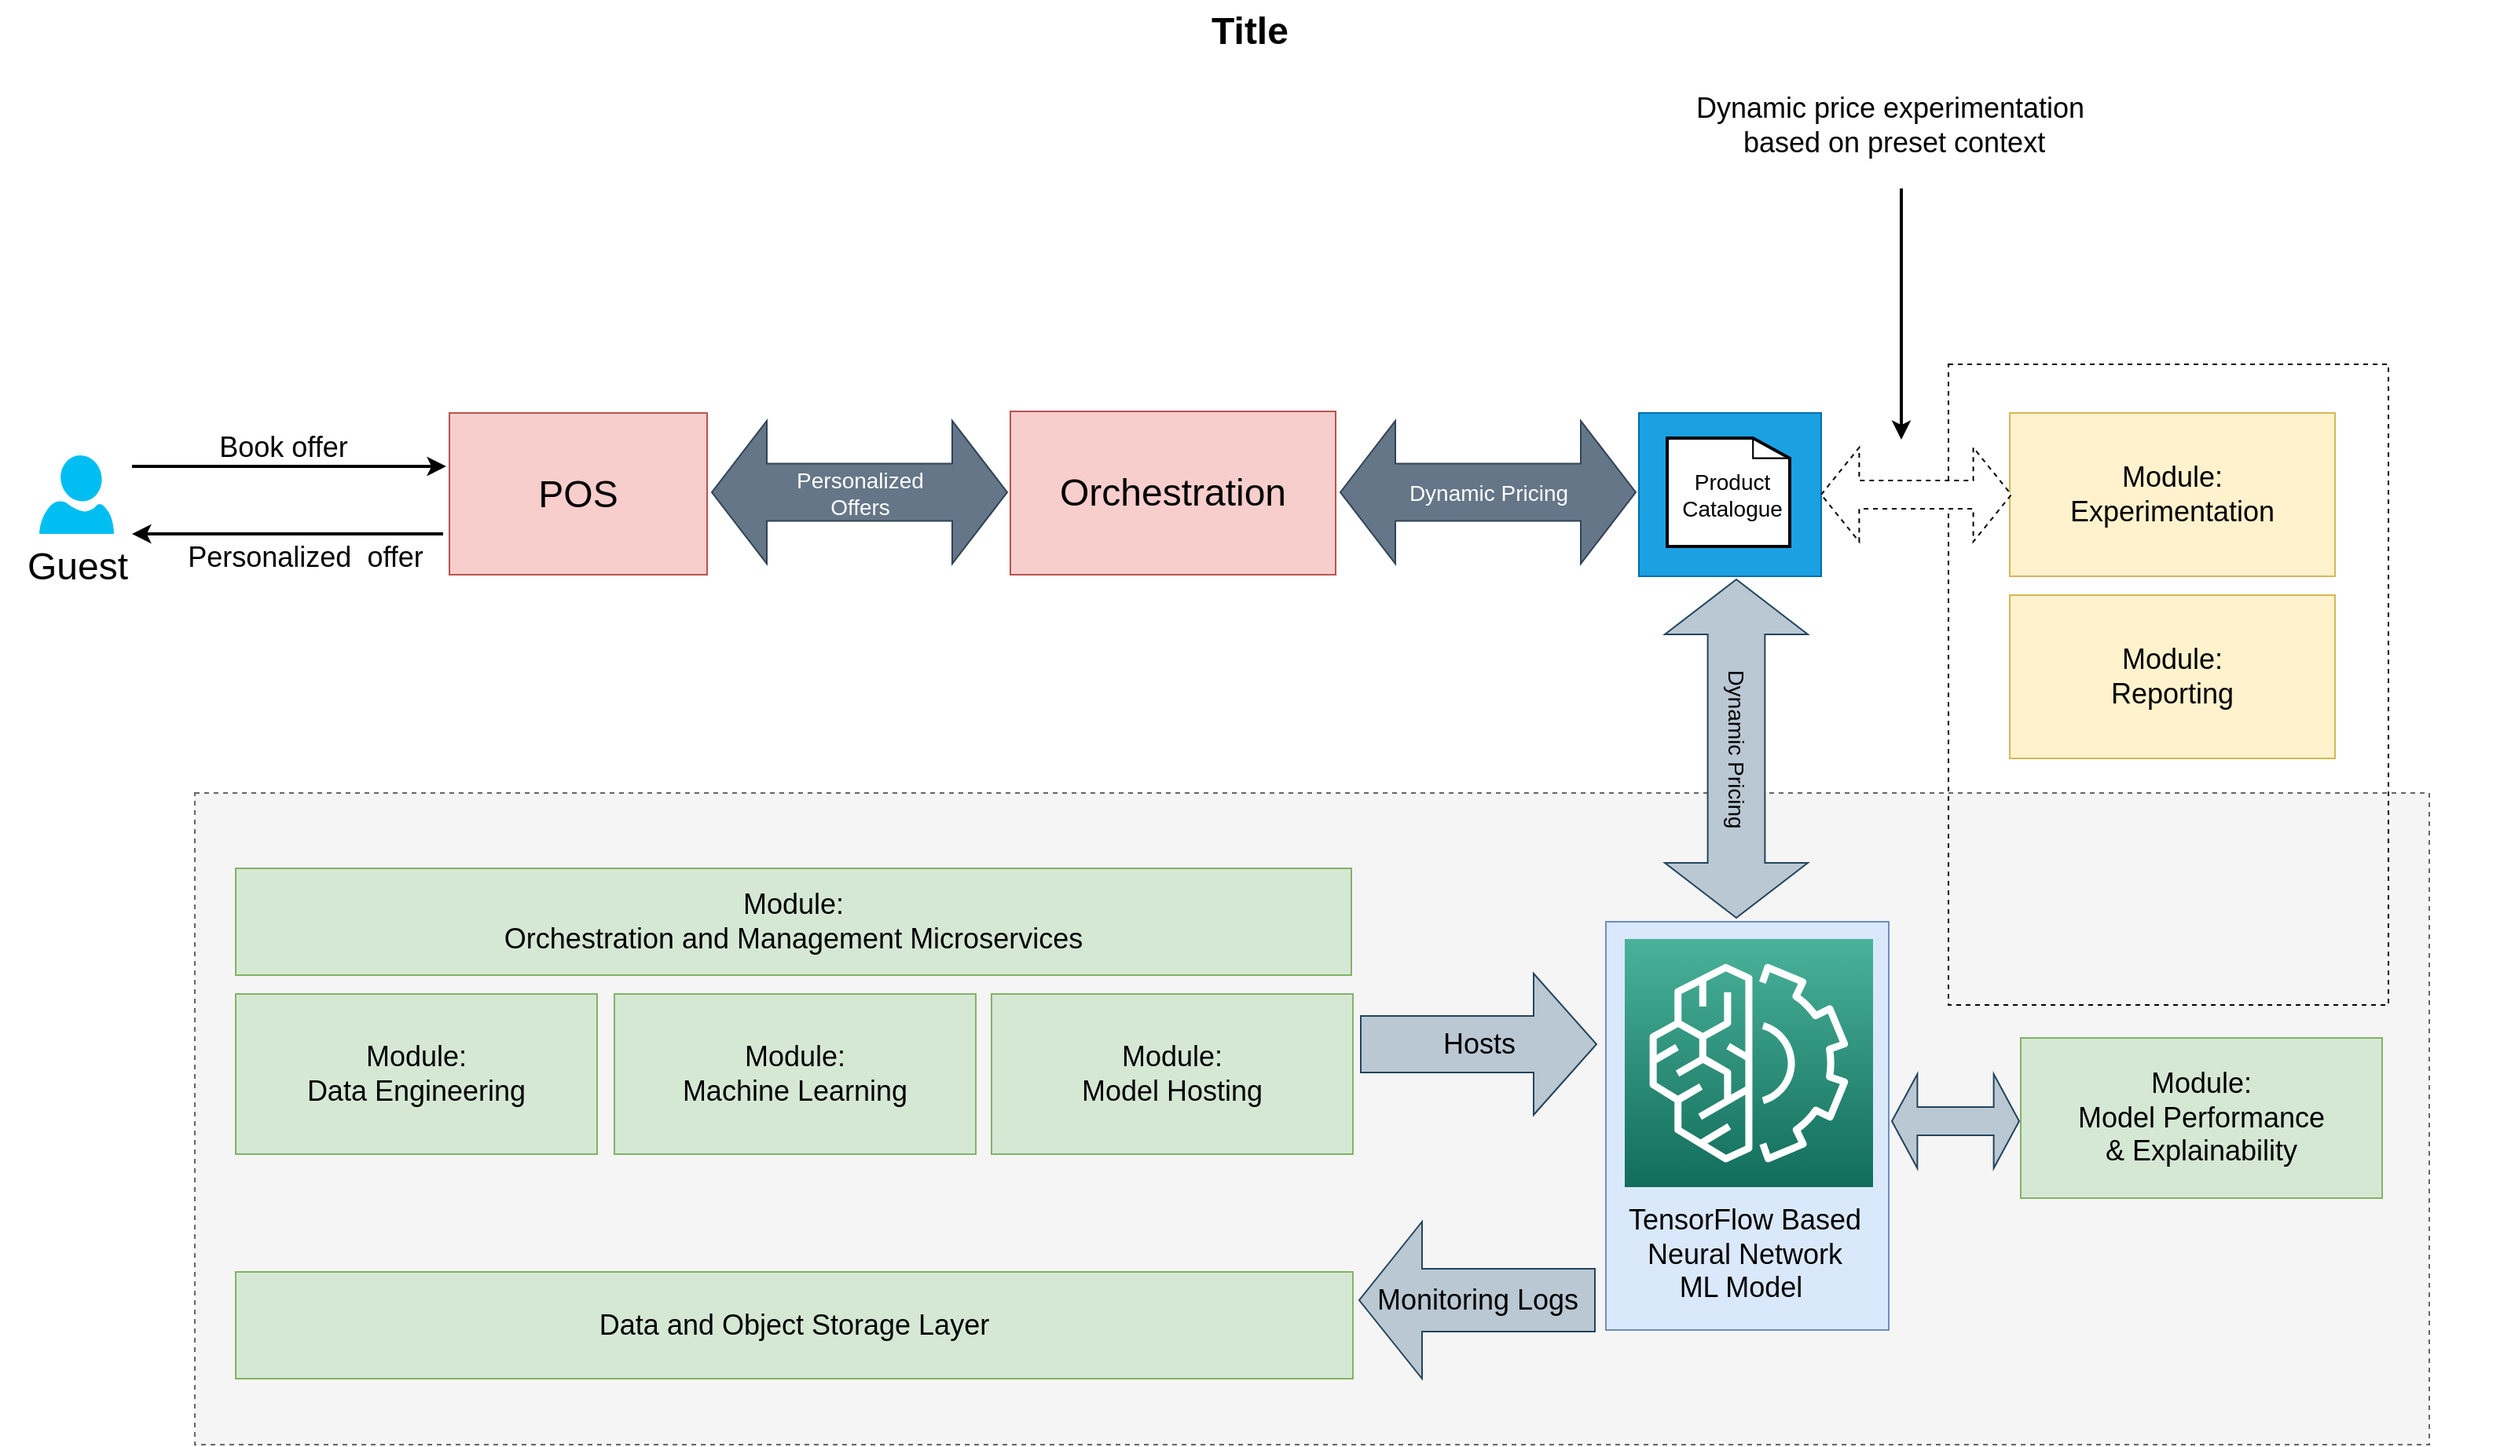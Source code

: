 <mxfile version="21.1.5" type="github">
  <diagram name="Page-1" id="74b105a0-9070-1c63-61bc-23e55f88626e">
    <mxGraphModel dx="1764" dy="1044" grid="1" gridSize="10" guides="1" tooltips="1" connect="1" arrows="1" fold="1" page="1" pageScale="1.5" pageWidth="1169" pageHeight="826" background="none" math="0" shadow="0">
      <root>
        <mxCell id="0" style=";html=1;" />
        <mxCell id="1" style=";html=1;" parent="0" />
        <mxCell id="boQCoTf2LVf0JerHzZlF-33" value="" style="rounded=0;whiteSpace=wrap;html=1;fillColor=#f5f5f5;dashed=1;strokeColor=#666666;fontColor=#333333;" vertex="1" parent="1">
          <mxGeometry x="270" y="545" width="1422" height="415" as="geometry" />
        </mxCell>
        <mxCell id="boQCoTf2LVf0JerHzZlF-29" value="" style="rounded=0;whiteSpace=wrap;html=1;fillColor=none;dashed=1;" vertex="1" parent="1">
          <mxGeometry x="1386" y="272" width="280" height="408" as="geometry" />
        </mxCell>
        <mxCell id="10b056a9c633e61c-30" value="Title" style="text;strokeColor=none;fillColor=none;html=1;fontSize=24;fontStyle=1;verticalAlign=middle;align=center;" parent="1" vertex="1">
          <mxGeometry x="146" y="40" width="1590" height="40" as="geometry" />
        </mxCell>
        <mxCell id="boQCoTf2LVf0JerHzZlF-1" value="&lt;font style=&quot;font-size: 24px;&quot;&gt;Guest&lt;/font&gt;" style="verticalLabelPosition=bottom;html=1;verticalAlign=top;align=center;strokeColor=none;fillColor=#00BEF2;shape=mxgraph.azure.user;" vertex="1" parent="1">
          <mxGeometry x="171" y="330" width="47.5" height="50" as="geometry" />
        </mxCell>
        <mxCell id="boQCoTf2LVf0JerHzZlF-5" value="&lt;font style=&quot;font-size: 24px;&quot;&gt;POS&lt;/font&gt;" style="rounded=0;whiteSpace=wrap;html=1;fillColor=#f8cecc;strokeColor=#b85450;" vertex="1" parent="1">
          <mxGeometry x="432" y="303" width="164" height="103" as="geometry" />
        </mxCell>
        <mxCell id="boQCoTf2LVf0JerHzZlF-6" value="" style="endArrow=classic;html=1;rounded=0;strokeWidth=2;" edge="1" parent="1">
          <mxGeometry width="50" height="50" relative="1" as="geometry">
            <mxPoint x="230" y="337" as="sourcePoint" />
            <mxPoint x="430" y="337" as="targetPoint" />
          </mxGeometry>
        </mxCell>
        <mxCell id="boQCoTf2LVf0JerHzZlF-7" value="" style="endArrow=classic;html=1;rounded=0;strokeWidth=2;" edge="1" parent="1">
          <mxGeometry width="50" height="50" relative="1" as="geometry">
            <mxPoint x="428" y="380" as="sourcePoint" />
            <mxPoint x="230" y="380" as="targetPoint" />
          </mxGeometry>
        </mxCell>
        <mxCell id="boQCoTf2LVf0JerHzZlF-8" value="&lt;font style=&quot;font-size: 18px;&quot;&gt;Book offer&lt;/font&gt;" style="text;html=1;align=center;verticalAlign=middle;resizable=0;points=[];autosize=1;strokeColor=none;fillColor=none;" vertex="1" parent="1">
          <mxGeometry x="271" y="305" width="110" height="40" as="geometry" />
        </mxCell>
        <mxCell id="boQCoTf2LVf0JerHzZlF-9" value="&lt;font style=&quot;font-size: 18px;&quot;&gt;Personalized&amp;nbsp; offer&lt;/font&gt;" style="text;html=1;align=center;verticalAlign=middle;resizable=0;points=[];autosize=1;strokeColor=none;fillColor=none;" vertex="1" parent="1">
          <mxGeometry x="255" y="375" width="170" height="40" as="geometry" />
        </mxCell>
        <mxCell id="boQCoTf2LVf0JerHzZlF-13" value="&lt;font style=&quot;font-size: 14px;&quot;&gt;Personalized&lt;br&gt;Offers&lt;/font&gt;" style="html=1;shadow=0;dashed=0;align=center;verticalAlign=middle;shape=mxgraph.arrows2.twoWayArrow;dy=0.6;dx=35;fillColor=#647687;fontColor=#ffffff;strokeColor=#314354;" vertex="1" parent="1">
          <mxGeometry x="599" y="308" width="188" height="91" as="geometry" />
        </mxCell>
        <mxCell id="boQCoTf2LVf0JerHzZlF-18" value="&lt;font style=&quot;font-size: 24px;&quot;&gt;Orchestration&lt;/font&gt;" style="rounded=0;whiteSpace=wrap;html=1;fillColor=#f8cecc;strokeColor=#b85450;" vertex="1" parent="1">
          <mxGeometry x="789" y="302" width="207" height="104" as="geometry" />
        </mxCell>
        <mxCell id="boQCoTf2LVf0JerHzZlF-19" value="&lt;span style=&quot;font-size: 14px;&quot;&gt;&lt;font color=&quot;#ffffff&quot;&gt;Dynamic Pricing&lt;/font&gt;&lt;/span&gt;" style="html=1;shadow=0;dashed=0;align=center;verticalAlign=middle;shape=mxgraph.arrows2.twoWayArrow;dy=0.6;dx=35;fillColor=#647687;strokeColor=#314354;fontColor=#ffffff;" vertex="1" parent="1">
          <mxGeometry x="999" y="308" width="188" height="91" as="geometry" />
        </mxCell>
        <mxCell id="boQCoTf2LVf0JerHzZlF-20" value="" style="rounded=0;whiteSpace=wrap;html=1;fillColor=#1ba1e2;fontColor=#ffffff;strokeColor=#006EAF;" vertex="1" parent="1">
          <mxGeometry x="1189" y="303" width="116" height="104" as="geometry" />
        </mxCell>
        <mxCell id="boQCoTf2LVf0JerHzZlF-22" value="" style="shape=mxgraph.cisco.misc.page_icon;html=1;pointerEvents=1;dashed=0;strokeWidth=2;verticalLabelPosition=bottom;verticalAlign=top;align=center;outlineConnect=0;" vertex="1" parent="1">
          <mxGeometry x="1207" y="319" width="78" height="69" as="geometry" />
        </mxCell>
        <mxCell id="boQCoTf2LVf0JerHzZlF-23" value="&lt;span style=&quot;font-size: 14px;&quot;&gt;Product&lt;br&gt;Catalogue&lt;/span&gt;" style="text;html=1;align=center;verticalAlign=middle;resizable=0;points=[];autosize=1;strokeColor=none;fillColor=none;" vertex="1" parent="1">
          <mxGeometry x="1203" y="330" width="90" height="50" as="geometry" />
        </mxCell>
        <mxCell id="boQCoTf2LVf0JerHzZlF-24" value="&lt;font style=&quot;font-size: 18px;&quot;&gt;Module: &lt;br&gt;Experimentation&lt;/font&gt;" style="rounded=0;whiteSpace=wrap;html=1;fillColor=#fff2cc;strokeColor=#d6b656;" vertex="1" parent="1">
          <mxGeometry x="1425" y="303" width="207" height="104" as="geometry" />
        </mxCell>
        <mxCell id="boQCoTf2LVf0JerHzZlF-25" value="&lt;font style=&quot;font-size: 18px;&quot;&gt;Module:&lt;br&gt;Reporting&lt;/font&gt;" style="rounded=0;whiteSpace=wrap;html=1;fillColor=#fff2cc;strokeColor=#d6b656;" vertex="1" parent="1">
          <mxGeometry x="1425" y="419" width="207" height="104" as="geometry" />
        </mxCell>
        <mxCell id="boQCoTf2LVf0JerHzZlF-28" value="" style="shape=doubleArrow;whiteSpace=wrap;html=1;dashed=1;" vertex="1" parent="1">
          <mxGeometry x="1305" y="325" width="121" height="60" as="geometry" />
        </mxCell>
        <mxCell id="boQCoTf2LVf0JerHzZlF-30" value="&lt;font style=&quot;font-size: 18px;&quot;&gt;Dynamic price experimentation&amp;nbsp;&lt;br&gt;based on preset context&lt;br&gt;&lt;/font&gt;" style="text;html=1;align=center;verticalAlign=middle;resizable=0;points=[];autosize=1;strokeColor=none;fillColor=none;" vertex="1" parent="1">
          <mxGeometry x="1211" y="90" width="280" height="60" as="geometry" />
        </mxCell>
        <mxCell id="boQCoTf2LVf0JerHzZlF-31" value="" style="endArrow=classic;html=1;rounded=0;strokeWidth=2;" edge="1" parent="1">
          <mxGeometry width="50" height="50" relative="1" as="geometry">
            <mxPoint x="1356" y="160" as="sourcePoint" />
            <mxPoint x="1356" y="320" as="targetPoint" />
          </mxGeometry>
        </mxCell>
        <mxCell id="boQCoTf2LVf0JerHzZlF-39" value="&lt;font style=&quot;font-size: 18px;&quot;&gt;Data and Object Storage Layer&lt;/font&gt;" style="rounded=0;whiteSpace=wrap;html=1;fillColor=#d5e8d4;strokeColor=#82b366;" vertex="1" parent="1">
          <mxGeometry x="296" y="850" width="711" height="68" as="geometry" />
        </mxCell>
        <mxCell id="boQCoTf2LVf0JerHzZlF-41" value="" style="group" vertex="1" connectable="0" parent="1">
          <mxGeometry x="1168" y="627" width="180" height="260" as="geometry" />
        </mxCell>
        <mxCell id="boQCoTf2LVf0JerHzZlF-40" value="" style="rounded=0;whiteSpace=wrap;html=1;fillColor=#dae8fc;strokeColor=#6c8ebf;" vertex="1" parent="boQCoTf2LVf0JerHzZlF-41">
          <mxGeometry width="180" height="260" as="geometry" />
        </mxCell>
        <mxCell id="boQCoTf2LVf0JerHzZlF-37" value="" style="sketch=0;points=[[0,0,0],[0.25,0,0],[0.5,0,0],[0.75,0,0],[1,0,0],[0,1,0],[0.25,1,0],[0.5,1,0],[0.75,1,0],[1,1,0],[0,0.25,0],[0,0.5,0],[0,0.75,0],[1,0.25,0],[1,0.5,0],[1,0.75,0]];outlineConnect=0;fontColor=#232F3E;gradientColor=#4AB29A;gradientDirection=north;fillColor=#116D5B;strokeColor=#ffffff;dashed=0;verticalLabelPosition=bottom;verticalAlign=top;align=center;html=1;fontSize=12;fontStyle=0;aspect=fixed;shape=mxgraph.aws4.resourceIcon;resIcon=mxgraph.aws4.machine_learning;" vertex="1" parent="boQCoTf2LVf0JerHzZlF-41">
          <mxGeometry x="12" y="11" width="158" height="158" as="geometry" />
        </mxCell>
        <mxCell id="boQCoTf2LVf0JerHzZlF-38" value="&lt;font style=&quot;font-size: 18px;&quot;&gt;TensorFlow Based&lt;br&gt;Neural Network&lt;br&gt;ML Model&amp;nbsp;&lt;br&gt;&lt;/font&gt;" style="text;html=1;align=center;verticalAlign=middle;resizable=0;points=[];autosize=1;strokeColor=none;fillColor=none;" vertex="1" parent="boQCoTf2LVf0JerHzZlF-41">
          <mxGeometry x="3" y="172" width="170" height="80" as="geometry" />
        </mxCell>
        <mxCell id="boQCoTf2LVf0JerHzZlF-42" value="&lt;font style=&quot;font-size: 18px;&quot;&gt;Module:&lt;br&gt;Orchestration and Management Microservices&lt;br&gt;&lt;/font&gt;" style="rounded=0;whiteSpace=wrap;html=1;fillColor=#d5e8d4;strokeColor=#82b366;" vertex="1" parent="1">
          <mxGeometry x="296" y="593" width="710" height="68" as="geometry" />
        </mxCell>
        <mxCell id="boQCoTf2LVf0JerHzZlF-43" value="&lt;font style=&quot;font-size: 18px;&quot;&gt;Module:&lt;br&gt;Data Engineering&lt;br&gt;&lt;/font&gt;" style="rounded=0;whiteSpace=wrap;html=1;fillColor=#d5e8d4;strokeColor=#82b366;" vertex="1" parent="1">
          <mxGeometry x="296" y="673" width="230" height="102" as="geometry" />
        </mxCell>
        <mxCell id="boQCoTf2LVf0JerHzZlF-47" value="&lt;span style=&quot;font-size: 14px;&quot;&gt;Dynamic Pricing&lt;/span&gt;" style="html=1;shadow=0;dashed=0;align=center;verticalAlign=middle;shape=mxgraph.arrows2.twoWayArrow;dy=0.6;dx=35;rotation=90;fillColor=#bac8d3;strokeColor=#23445d;" vertex="1" parent="1">
          <mxGeometry x="1143.25" y="471.25" width="215.5" height="91" as="geometry" />
        </mxCell>
        <mxCell id="boQCoTf2LVf0JerHzZlF-51" value="&lt;font style=&quot;font-size: 18px;&quot;&gt;Module:&lt;br&gt;Machine Learning&lt;br&gt;&lt;/font&gt;" style="rounded=0;whiteSpace=wrap;html=1;fillColor=#d5e8d4;strokeColor=#82b366;" vertex="1" parent="1">
          <mxGeometry x="537" y="673" width="230" height="102" as="geometry" />
        </mxCell>
        <mxCell id="boQCoTf2LVf0JerHzZlF-52" value="&lt;font style=&quot;font-size: 18px;&quot;&gt;Module:&lt;br&gt;Model Hosting&lt;br&gt;&lt;/font&gt;" style="rounded=0;whiteSpace=wrap;html=1;fillColor=#d5e8d4;strokeColor=#82b366;" vertex="1" parent="1">
          <mxGeometry x="777" y="673" width="230" height="102" as="geometry" />
        </mxCell>
        <mxCell id="boQCoTf2LVf0JerHzZlF-54" value="&lt;font style=&quot;font-size: 18px;&quot;&gt;Hosts&lt;/font&gt;" style="html=1;shadow=0;dashed=0;align=center;verticalAlign=middle;shape=mxgraph.arrows2.arrow;dy=0.6;dx=40;notch=0;fillColor=#bac8d3;strokeColor=#23445d;" vertex="1" parent="1">
          <mxGeometry x="1012" y="660" width="150" height="90" as="geometry" />
        </mxCell>
        <mxCell id="boQCoTf2LVf0JerHzZlF-55" value="&lt;font style=&quot;font-size: 18px;&quot;&gt;Monitoring Logs&lt;/font&gt;" style="html=1;shadow=0;dashed=0;align=center;verticalAlign=middle;shape=mxgraph.arrows2.arrow;dy=0.6;dx=40;flipH=1;notch=0;fillColor=#bac8d3;strokeColor=#23445d;" vertex="1" parent="1">
          <mxGeometry x="1011" y="818" width="150" height="100" as="geometry" />
        </mxCell>
        <mxCell id="boQCoTf2LVf0JerHzZlF-59" value="&lt;font style=&quot;font-size: 18px;&quot;&gt;Module:&lt;br&gt;Model Performance&lt;br&gt;&amp;amp; Explainability&lt;br&gt;&lt;/font&gt;" style="rounded=0;whiteSpace=wrap;html=1;fillColor=#d5e8d4;strokeColor=#82b366;" vertex="1" parent="1">
          <mxGeometry x="1432" y="701" width="230" height="102" as="geometry" />
        </mxCell>
        <mxCell id="boQCoTf2LVf0JerHzZlF-60" value="" style="shape=doubleArrow;whiteSpace=wrap;html=1;fillColor=#bac8d3;strokeColor=#23445d;" vertex="1" parent="1">
          <mxGeometry x="1350" y="724" width="81" height="60" as="geometry" />
        </mxCell>
      </root>
    </mxGraphModel>
  </diagram>
</mxfile>
